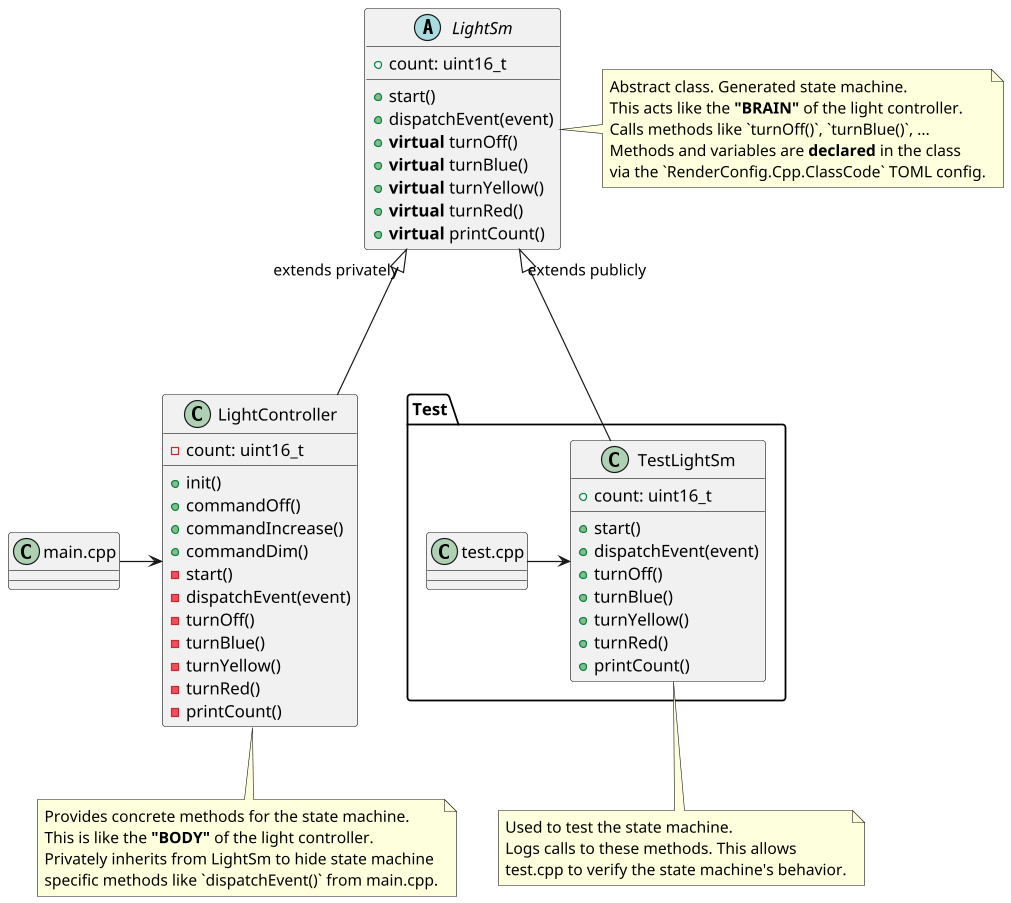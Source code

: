 @startuml

scale 1.2

abstract class LightSm {
    + start()
    + dispatchEvent(event)
    + count: uint16_t
    + <b>virtual</b> turnOff()
    + <b>virtual</b> turnBlue()
    + <b>virtual</b> turnYellow()
    + <b>virtual</b> turnRed()
    + <b>virtual</b> printCount()
}

class LightController {
    + init()
    + commandOff()
    + commandIncrease()
    + commandDim()
    - count: uint16_t
    - start()
    - dispatchEvent(event)
    - turnOff()
    - turnBlue()
    - turnYellow()
    - turnRed()
    - printCount()
}

class Test.TestLightSm {
    + count: uint16_t
    + start()
    + dispatchEvent(event)
    + turnOff()
    + turnBlue()
    + turnYellow()
    + turnRed()
    + printCount()
}

class "main.cpp" as main {
    ' light_controller: LightController
}

class "test.cpp" as Test.test {
    ' light_controller: TestLightSm
}

LightSm "extends privately" <|--- LightController
LightSm "extends publicly" <|--- TestLightSm
main -> LightController
test -> TestLightSm

note right of LightSm
    Abstract class. Generated state machine.
    This acts like the **"BRAIN"** of the light controller.
    Calls methods like `turnOff()`, `turnBlue()`, ...
    Methods and variables are **declared** in the class
    via the `RenderConfig.Cpp.ClassCode` TOML config.
end note

note bottom of LightController
    Provides concrete methods for the state machine.
    This is like the **"BODY"** of the light controller.
    Privately inherits from LightSm to hide state machine
    specific methods like `dispatchEvent()` from main.cpp.
end note

note bottom of TestLightSm
    Used to test the state machine.
    Logs calls to these methods. This allows
    test.cpp to verify the state machine's behavior.
end note

@enduml